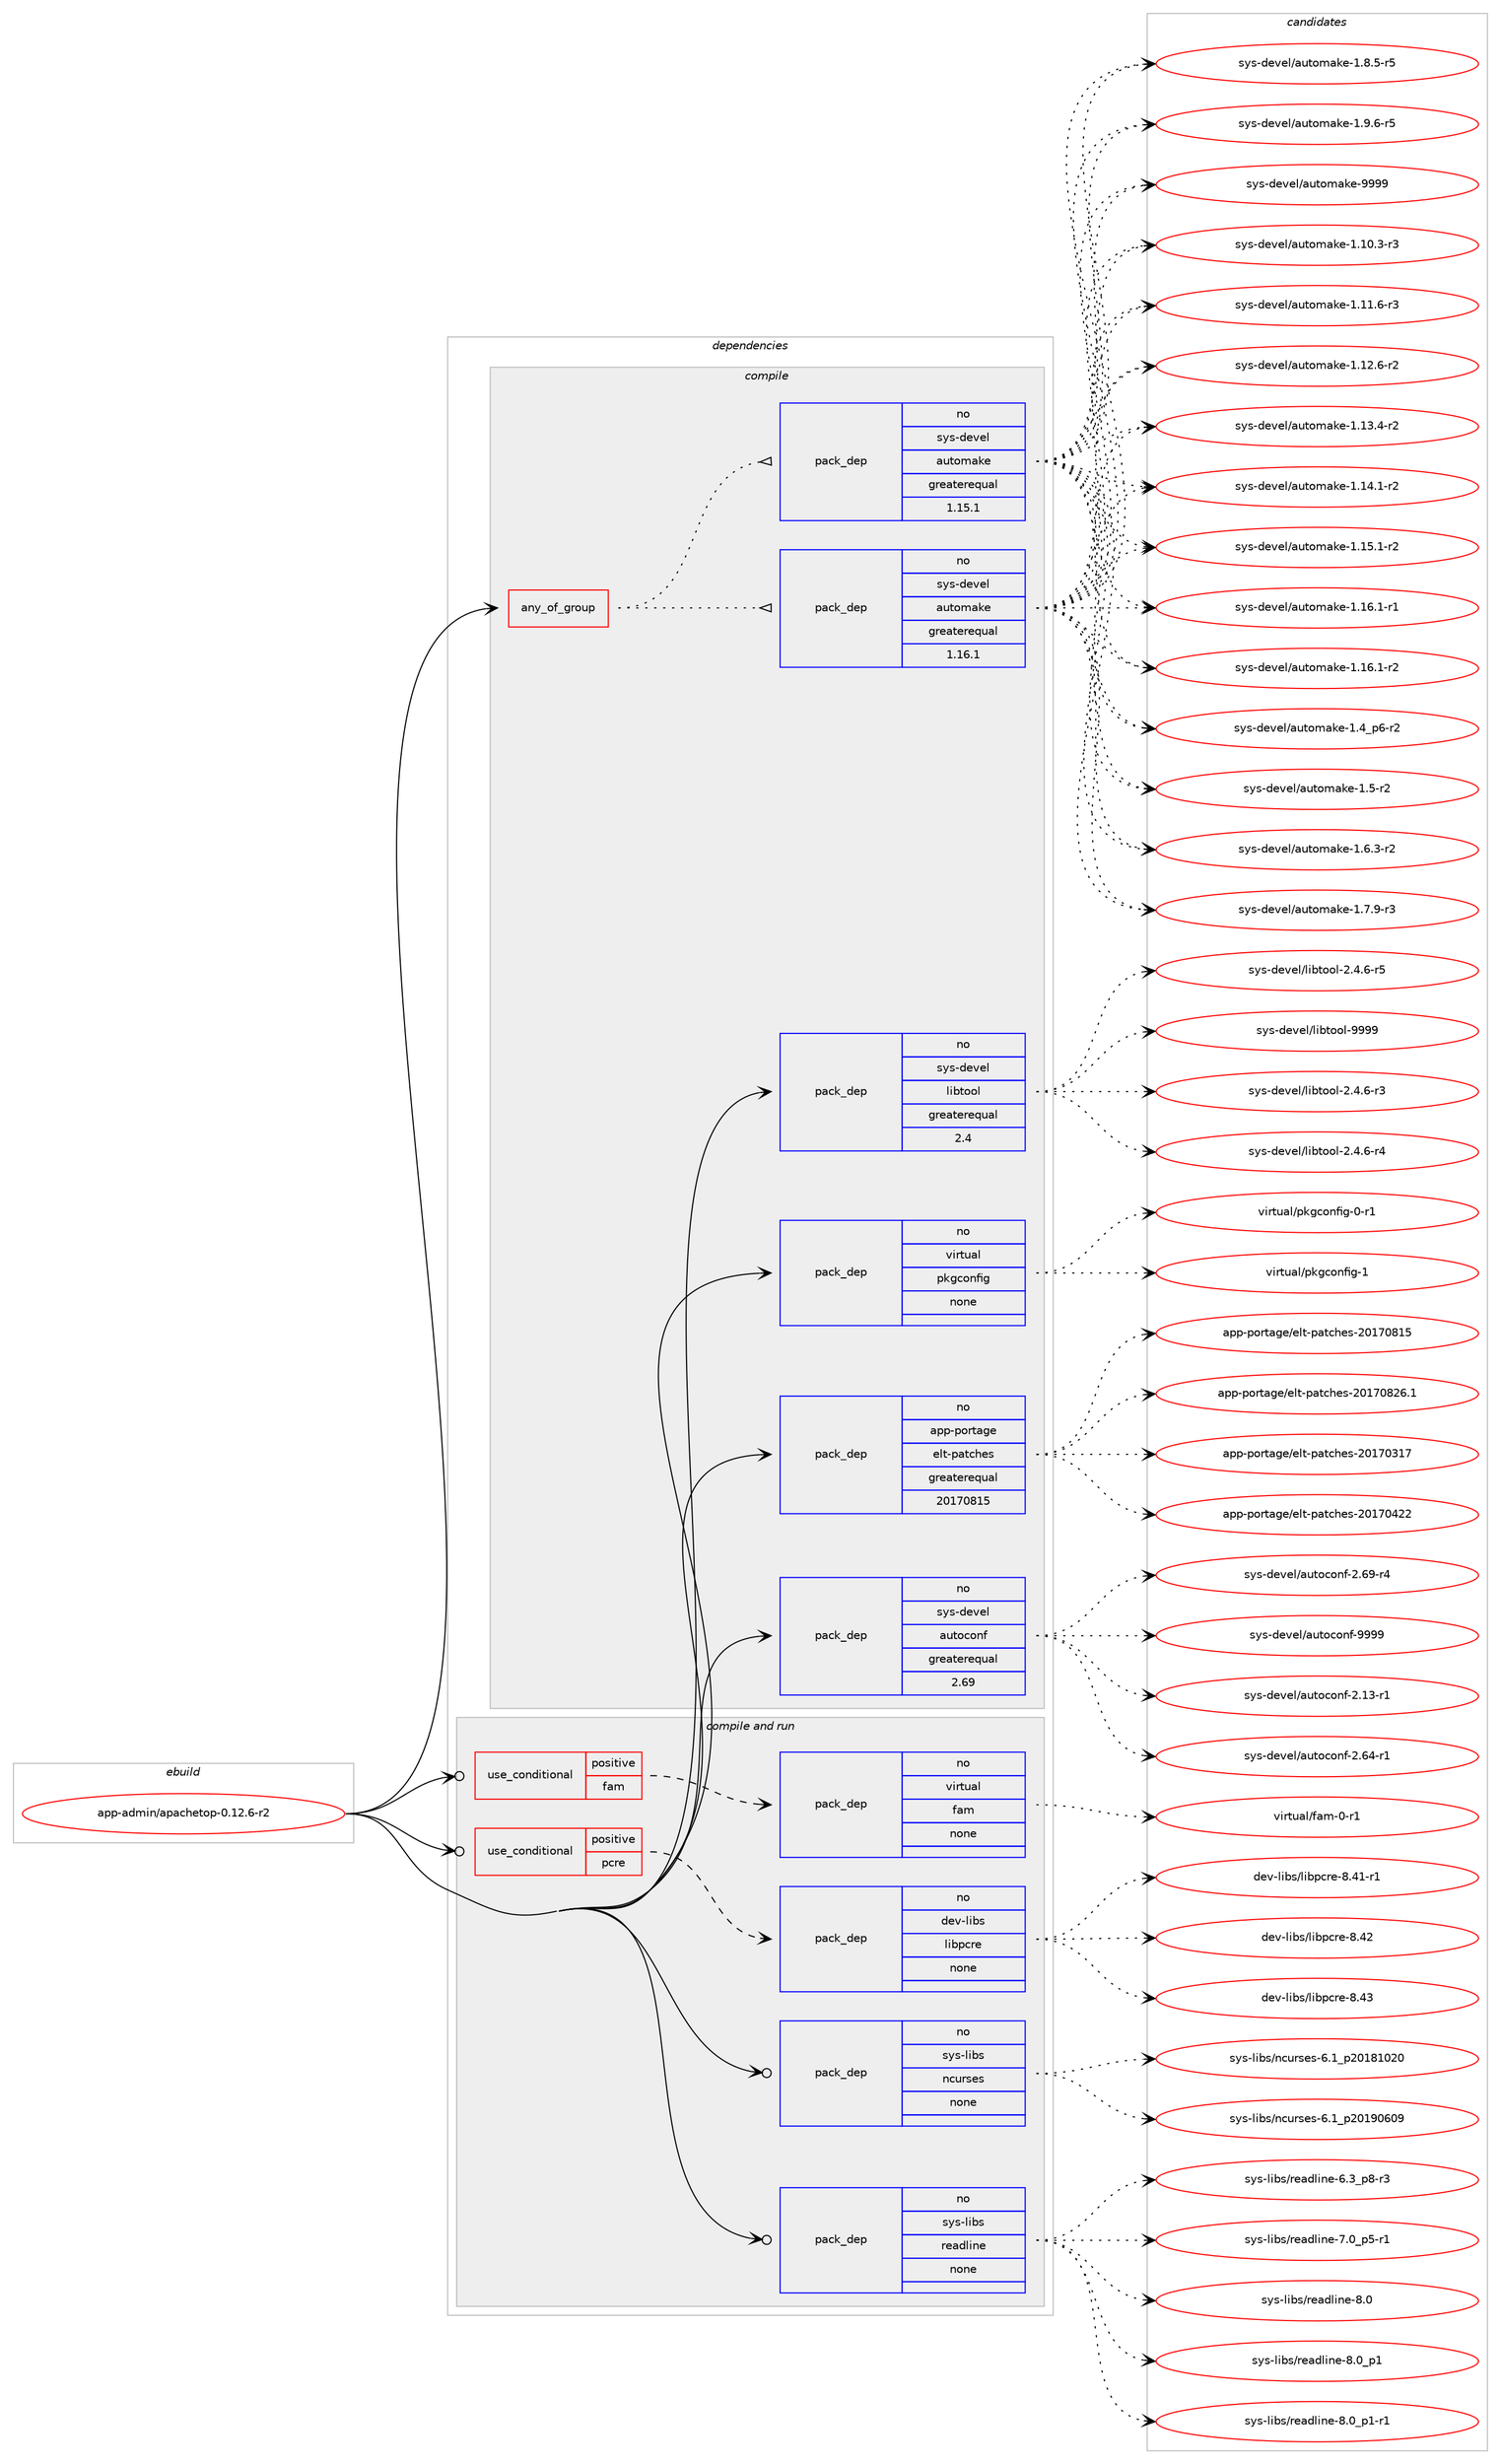 digraph prolog {

# *************
# Graph options
# *************

newrank=true;
concentrate=true;
compound=true;
graph [rankdir=LR,fontname=Helvetica,fontsize=10,ranksep=1.5];#, ranksep=2.5, nodesep=0.2];
edge  [arrowhead=vee];
node  [fontname=Helvetica,fontsize=10];

# **********
# The ebuild
# **********

subgraph cluster_leftcol {
color=gray;
rank=same;
label=<<i>ebuild</i>>;
id [label="app-admin/apachetop-0.12.6-r2", color=red, width=4, href="../app-admin/apachetop-0.12.6-r2.svg"];
}

# ****************
# The dependencies
# ****************

subgraph cluster_midcol {
color=gray;
label=<<i>dependencies</i>>;
subgraph cluster_compile {
fillcolor="#eeeeee";
style=filled;
label=<<i>compile</i>>;
subgraph any8160 {
dependency465525 [label=<<TABLE BORDER="0" CELLBORDER="1" CELLSPACING="0" CELLPADDING="4"><TR><TD CELLPADDING="10">any_of_group</TD></TR></TABLE>>, shape=none, color=red];subgraph pack346365 {
dependency465526 [label=<<TABLE BORDER="0" CELLBORDER="1" CELLSPACING="0" CELLPADDING="4" WIDTH="220"><TR><TD ROWSPAN="6" CELLPADDING="30">pack_dep</TD></TR><TR><TD WIDTH="110">no</TD></TR><TR><TD>sys-devel</TD></TR><TR><TD>automake</TD></TR><TR><TD>greaterequal</TD></TR><TR><TD>1.16.1</TD></TR></TABLE>>, shape=none, color=blue];
}
dependency465525:e -> dependency465526:w [weight=20,style="dotted",arrowhead="oinv"];
subgraph pack346366 {
dependency465527 [label=<<TABLE BORDER="0" CELLBORDER="1" CELLSPACING="0" CELLPADDING="4" WIDTH="220"><TR><TD ROWSPAN="6" CELLPADDING="30">pack_dep</TD></TR><TR><TD WIDTH="110">no</TD></TR><TR><TD>sys-devel</TD></TR><TR><TD>automake</TD></TR><TR><TD>greaterequal</TD></TR><TR><TD>1.15.1</TD></TR></TABLE>>, shape=none, color=blue];
}
dependency465525:e -> dependency465527:w [weight=20,style="dotted",arrowhead="oinv"];
}
id:e -> dependency465525:w [weight=20,style="solid",arrowhead="vee"];
subgraph pack346367 {
dependency465528 [label=<<TABLE BORDER="0" CELLBORDER="1" CELLSPACING="0" CELLPADDING="4" WIDTH="220"><TR><TD ROWSPAN="6" CELLPADDING="30">pack_dep</TD></TR><TR><TD WIDTH="110">no</TD></TR><TR><TD>app-portage</TD></TR><TR><TD>elt-patches</TD></TR><TR><TD>greaterequal</TD></TR><TR><TD>20170815</TD></TR></TABLE>>, shape=none, color=blue];
}
id:e -> dependency465528:w [weight=20,style="solid",arrowhead="vee"];
subgraph pack346368 {
dependency465529 [label=<<TABLE BORDER="0" CELLBORDER="1" CELLSPACING="0" CELLPADDING="4" WIDTH="220"><TR><TD ROWSPAN="6" CELLPADDING="30">pack_dep</TD></TR><TR><TD WIDTH="110">no</TD></TR><TR><TD>sys-devel</TD></TR><TR><TD>autoconf</TD></TR><TR><TD>greaterequal</TD></TR><TR><TD>2.69</TD></TR></TABLE>>, shape=none, color=blue];
}
id:e -> dependency465529:w [weight=20,style="solid",arrowhead="vee"];
subgraph pack346369 {
dependency465530 [label=<<TABLE BORDER="0" CELLBORDER="1" CELLSPACING="0" CELLPADDING="4" WIDTH="220"><TR><TD ROWSPAN="6" CELLPADDING="30">pack_dep</TD></TR><TR><TD WIDTH="110">no</TD></TR><TR><TD>sys-devel</TD></TR><TR><TD>libtool</TD></TR><TR><TD>greaterequal</TD></TR><TR><TD>2.4</TD></TR></TABLE>>, shape=none, color=blue];
}
id:e -> dependency465530:w [weight=20,style="solid",arrowhead="vee"];
subgraph pack346370 {
dependency465531 [label=<<TABLE BORDER="0" CELLBORDER="1" CELLSPACING="0" CELLPADDING="4" WIDTH="220"><TR><TD ROWSPAN="6" CELLPADDING="30">pack_dep</TD></TR><TR><TD WIDTH="110">no</TD></TR><TR><TD>virtual</TD></TR><TR><TD>pkgconfig</TD></TR><TR><TD>none</TD></TR><TR><TD></TD></TR></TABLE>>, shape=none, color=blue];
}
id:e -> dependency465531:w [weight=20,style="solid",arrowhead="vee"];
}
subgraph cluster_compileandrun {
fillcolor="#eeeeee";
style=filled;
label=<<i>compile and run</i>>;
subgraph cond110702 {
dependency465532 [label=<<TABLE BORDER="0" CELLBORDER="1" CELLSPACING="0" CELLPADDING="4"><TR><TD ROWSPAN="3" CELLPADDING="10">use_conditional</TD></TR><TR><TD>positive</TD></TR><TR><TD>fam</TD></TR></TABLE>>, shape=none, color=red];
subgraph pack346371 {
dependency465533 [label=<<TABLE BORDER="0" CELLBORDER="1" CELLSPACING="0" CELLPADDING="4" WIDTH="220"><TR><TD ROWSPAN="6" CELLPADDING="30">pack_dep</TD></TR><TR><TD WIDTH="110">no</TD></TR><TR><TD>virtual</TD></TR><TR><TD>fam</TD></TR><TR><TD>none</TD></TR><TR><TD></TD></TR></TABLE>>, shape=none, color=blue];
}
dependency465532:e -> dependency465533:w [weight=20,style="dashed",arrowhead="vee"];
}
id:e -> dependency465532:w [weight=20,style="solid",arrowhead="odotvee"];
subgraph cond110703 {
dependency465534 [label=<<TABLE BORDER="0" CELLBORDER="1" CELLSPACING="0" CELLPADDING="4"><TR><TD ROWSPAN="3" CELLPADDING="10">use_conditional</TD></TR><TR><TD>positive</TD></TR><TR><TD>pcre</TD></TR></TABLE>>, shape=none, color=red];
subgraph pack346372 {
dependency465535 [label=<<TABLE BORDER="0" CELLBORDER="1" CELLSPACING="0" CELLPADDING="4" WIDTH="220"><TR><TD ROWSPAN="6" CELLPADDING="30">pack_dep</TD></TR><TR><TD WIDTH="110">no</TD></TR><TR><TD>dev-libs</TD></TR><TR><TD>libpcre</TD></TR><TR><TD>none</TD></TR><TR><TD></TD></TR></TABLE>>, shape=none, color=blue];
}
dependency465534:e -> dependency465535:w [weight=20,style="dashed",arrowhead="vee"];
}
id:e -> dependency465534:w [weight=20,style="solid",arrowhead="odotvee"];
subgraph pack346373 {
dependency465536 [label=<<TABLE BORDER="0" CELLBORDER="1" CELLSPACING="0" CELLPADDING="4" WIDTH="220"><TR><TD ROWSPAN="6" CELLPADDING="30">pack_dep</TD></TR><TR><TD WIDTH="110">no</TD></TR><TR><TD>sys-libs</TD></TR><TR><TD>ncurses</TD></TR><TR><TD>none</TD></TR><TR><TD></TD></TR></TABLE>>, shape=none, color=blue];
}
id:e -> dependency465536:w [weight=20,style="solid",arrowhead="odotvee"];
subgraph pack346374 {
dependency465537 [label=<<TABLE BORDER="0" CELLBORDER="1" CELLSPACING="0" CELLPADDING="4" WIDTH="220"><TR><TD ROWSPAN="6" CELLPADDING="30">pack_dep</TD></TR><TR><TD WIDTH="110">no</TD></TR><TR><TD>sys-libs</TD></TR><TR><TD>readline</TD></TR><TR><TD>none</TD></TR><TR><TD></TD></TR></TABLE>>, shape=none, color=blue];
}
id:e -> dependency465537:w [weight=20,style="solid",arrowhead="odotvee"];
}
subgraph cluster_run {
fillcolor="#eeeeee";
style=filled;
label=<<i>run</i>>;
}
}

# **************
# The candidates
# **************

subgraph cluster_choices {
rank=same;
color=gray;
label=<<i>candidates</i>>;

subgraph choice346365 {
color=black;
nodesep=1;
choice11512111545100101118101108479711711611110997107101454946494846514511451 [label="sys-devel/automake-1.10.3-r3", color=red, width=4,href="../sys-devel/automake-1.10.3-r3.svg"];
choice11512111545100101118101108479711711611110997107101454946494946544511451 [label="sys-devel/automake-1.11.6-r3", color=red, width=4,href="../sys-devel/automake-1.11.6-r3.svg"];
choice11512111545100101118101108479711711611110997107101454946495046544511450 [label="sys-devel/automake-1.12.6-r2", color=red, width=4,href="../sys-devel/automake-1.12.6-r2.svg"];
choice11512111545100101118101108479711711611110997107101454946495146524511450 [label="sys-devel/automake-1.13.4-r2", color=red, width=4,href="../sys-devel/automake-1.13.4-r2.svg"];
choice11512111545100101118101108479711711611110997107101454946495246494511450 [label="sys-devel/automake-1.14.1-r2", color=red, width=4,href="../sys-devel/automake-1.14.1-r2.svg"];
choice11512111545100101118101108479711711611110997107101454946495346494511450 [label="sys-devel/automake-1.15.1-r2", color=red, width=4,href="../sys-devel/automake-1.15.1-r2.svg"];
choice11512111545100101118101108479711711611110997107101454946495446494511449 [label="sys-devel/automake-1.16.1-r1", color=red, width=4,href="../sys-devel/automake-1.16.1-r1.svg"];
choice11512111545100101118101108479711711611110997107101454946495446494511450 [label="sys-devel/automake-1.16.1-r2", color=red, width=4,href="../sys-devel/automake-1.16.1-r2.svg"];
choice115121115451001011181011084797117116111109971071014549465295112544511450 [label="sys-devel/automake-1.4_p6-r2", color=red, width=4,href="../sys-devel/automake-1.4_p6-r2.svg"];
choice11512111545100101118101108479711711611110997107101454946534511450 [label="sys-devel/automake-1.5-r2", color=red, width=4,href="../sys-devel/automake-1.5-r2.svg"];
choice115121115451001011181011084797117116111109971071014549465446514511450 [label="sys-devel/automake-1.6.3-r2", color=red, width=4,href="../sys-devel/automake-1.6.3-r2.svg"];
choice115121115451001011181011084797117116111109971071014549465546574511451 [label="sys-devel/automake-1.7.9-r3", color=red, width=4,href="../sys-devel/automake-1.7.9-r3.svg"];
choice115121115451001011181011084797117116111109971071014549465646534511453 [label="sys-devel/automake-1.8.5-r5", color=red, width=4,href="../sys-devel/automake-1.8.5-r5.svg"];
choice115121115451001011181011084797117116111109971071014549465746544511453 [label="sys-devel/automake-1.9.6-r5", color=red, width=4,href="../sys-devel/automake-1.9.6-r5.svg"];
choice115121115451001011181011084797117116111109971071014557575757 [label="sys-devel/automake-9999", color=red, width=4,href="../sys-devel/automake-9999.svg"];
dependency465526:e -> choice11512111545100101118101108479711711611110997107101454946494846514511451:w [style=dotted,weight="100"];
dependency465526:e -> choice11512111545100101118101108479711711611110997107101454946494946544511451:w [style=dotted,weight="100"];
dependency465526:e -> choice11512111545100101118101108479711711611110997107101454946495046544511450:w [style=dotted,weight="100"];
dependency465526:e -> choice11512111545100101118101108479711711611110997107101454946495146524511450:w [style=dotted,weight="100"];
dependency465526:e -> choice11512111545100101118101108479711711611110997107101454946495246494511450:w [style=dotted,weight="100"];
dependency465526:e -> choice11512111545100101118101108479711711611110997107101454946495346494511450:w [style=dotted,weight="100"];
dependency465526:e -> choice11512111545100101118101108479711711611110997107101454946495446494511449:w [style=dotted,weight="100"];
dependency465526:e -> choice11512111545100101118101108479711711611110997107101454946495446494511450:w [style=dotted,weight="100"];
dependency465526:e -> choice115121115451001011181011084797117116111109971071014549465295112544511450:w [style=dotted,weight="100"];
dependency465526:e -> choice11512111545100101118101108479711711611110997107101454946534511450:w [style=dotted,weight="100"];
dependency465526:e -> choice115121115451001011181011084797117116111109971071014549465446514511450:w [style=dotted,weight="100"];
dependency465526:e -> choice115121115451001011181011084797117116111109971071014549465546574511451:w [style=dotted,weight="100"];
dependency465526:e -> choice115121115451001011181011084797117116111109971071014549465646534511453:w [style=dotted,weight="100"];
dependency465526:e -> choice115121115451001011181011084797117116111109971071014549465746544511453:w [style=dotted,weight="100"];
dependency465526:e -> choice115121115451001011181011084797117116111109971071014557575757:w [style=dotted,weight="100"];
}
subgraph choice346366 {
color=black;
nodesep=1;
choice11512111545100101118101108479711711611110997107101454946494846514511451 [label="sys-devel/automake-1.10.3-r3", color=red, width=4,href="../sys-devel/automake-1.10.3-r3.svg"];
choice11512111545100101118101108479711711611110997107101454946494946544511451 [label="sys-devel/automake-1.11.6-r3", color=red, width=4,href="../sys-devel/automake-1.11.6-r3.svg"];
choice11512111545100101118101108479711711611110997107101454946495046544511450 [label="sys-devel/automake-1.12.6-r2", color=red, width=4,href="../sys-devel/automake-1.12.6-r2.svg"];
choice11512111545100101118101108479711711611110997107101454946495146524511450 [label="sys-devel/automake-1.13.4-r2", color=red, width=4,href="../sys-devel/automake-1.13.4-r2.svg"];
choice11512111545100101118101108479711711611110997107101454946495246494511450 [label="sys-devel/automake-1.14.1-r2", color=red, width=4,href="../sys-devel/automake-1.14.1-r2.svg"];
choice11512111545100101118101108479711711611110997107101454946495346494511450 [label="sys-devel/automake-1.15.1-r2", color=red, width=4,href="../sys-devel/automake-1.15.1-r2.svg"];
choice11512111545100101118101108479711711611110997107101454946495446494511449 [label="sys-devel/automake-1.16.1-r1", color=red, width=4,href="../sys-devel/automake-1.16.1-r1.svg"];
choice11512111545100101118101108479711711611110997107101454946495446494511450 [label="sys-devel/automake-1.16.1-r2", color=red, width=4,href="../sys-devel/automake-1.16.1-r2.svg"];
choice115121115451001011181011084797117116111109971071014549465295112544511450 [label="sys-devel/automake-1.4_p6-r2", color=red, width=4,href="../sys-devel/automake-1.4_p6-r2.svg"];
choice11512111545100101118101108479711711611110997107101454946534511450 [label="sys-devel/automake-1.5-r2", color=red, width=4,href="../sys-devel/automake-1.5-r2.svg"];
choice115121115451001011181011084797117116111109971071014549465446514511450 [label="sys-devel/automake-1.6.3-r2", color=red, width=4,href="../sys-devel/automake-1.6.3-r2.svg"];
choice115121115451001011181011084797117116111109971071014549465546574511451 [label="sys-devel/automake-1.7.9-r3", color=red, width=4,href="../sys-devel/automake-1.7.9-r3.svg"];
choice115121115451001011181011084797117116111109971071014549465646534511453 [label="sys-devel/automake-1.8.5-r5", color=red, width=4,href="../sys-devel/automake-1.8.5-r5.svg"];
choice115121115451001011181011084797117116111109971071014549465746544511453 [label="sys-devel/automake-1.9.6-r5", color=red, width=4,href="../sys-devel/automake-1.9.6-r5.svg"];
choice115121115451001011181011084797117116111109971071014557575757 [label="sys-devel/automake-9999", color=red, width=4,href="../sys-devel/automake-9999.svg"];
dependency465527:e -> choice11512111545100101118101108479711711611110997107101454946494846514511451:w [style=dotted,weight="100"];
dependency465527:e -> choice11512111545100101118101108479711711611110997107101454946494946544511451:w [style=dotted,weight="100"];
dependency465527:e -> choice11512111545100101118101108479711711611110997107101454946495046544511450:w [style=dotted,weight="100"];
dependency465527:e -> choice11512111545100101118101108479711711611110997107101454946495146524511450:w [style=dotted,weight="100"];
dependency465527:e -> choice11512111545100101118101108479711711611110997107101454946495246494511450:w [style=dotted,weight="100"];
dependency465527:e -> choice11512111545100101118101108479711711611110997107101454946495346494511450:w [style=dotted,weight="100"];
dependency465527:e -> choice11512111545100101118101108479711711611110997107101454946495446494511449:w [style=dotted,weight="100"];
dependency465527:e -> choice11512111545100101118101108479711711611110997107101454946495446494511450:w [style=dotted,weight="100"];
dependency465527:e -> choice115121115451001011181011084797117116111109971071014549465295112544511450:w [style=dotted,weight="100"];
dependency465527:e -> choice11512111545100101118101108479711711611110997107101454946534511450:w [style=dotted,weight="100"];
dependency465527:e -> choice115121115451001011181011084797117116111109971071014549465446514511450:w [style=dotted,weight="100"];
dependency465527:e -> choice115121115451001011181011084797117116111109971071014549465546574511451:w [style=dotted,weight="100"];
dependency465527:e -> choice115121115451001011181011084797117116111109971071014549465646534511453:w [style=dotted,weight="100"];
dependency465527:e -> choice115121115451001011181011084797117116111109971071014549465746544511453:w [style=dotted,weight="100"];
dependency465527:e -> choice115121115451001011181011084797117116111109971071014557575757:w [style=dotted,weight="100"];
}
subgraph choice346367 {
color=black;
nodesep=1;
choice97112112451121111141169710310147101108116451129711699104101115455048495548514955 [label="app-portage/elt-patches-20170317", color=red, width=4,href="../app-portage/elt-patches-20170317.svg"];
choice97112112451121111141169710310147101108116451129711699104101115455048495548525050 [label="app-portage/elt-patches-20170422", color=red, width=4,href="../app-portage/elt-patches-20170422.svg"];
choice97112112451121111141169710310147101108116451129711699104101115455048495548564953 [label="app-portage/elt-patches-20170815", color=red, width=4,href="../app-portage/elt-patches-20170815.svg"];
choice971121124511211111411697103101471011081164511297116991041011154550484955485650544649 [label="app-portage/elt-patches-20170826.1", color=red, width=4,href="../app-portage/elt-patches-20170826.1.svg"];
dependency465528:e -> choice97112112451121111141169710310147101108116451129711699104101115455048495548514955:w [style=dotted,weight="100"];
dependency465528:e -> choice97112112451121111141169710310147101108116451129711699104101115455048495548525050:w [style=dotted,weight="100"];
dependency465528:e -> choice97112112451121111141169710310147101108116451129711699104101115455048495548564953:w [style=dotted,weight="100"];
dependency465528:e -> choice971121124511211111411697103101471011081164511297116991041011154550484955485650544649:w [style=dotted,weight="100"];
}
subgraph choice346368 {
color=black;
nodesep=1;
choice1151211154510010111810110847971171161119911111010245504649514511449 [label="sys-devel/autoconf-2.13-r1", color=red, width=4,href="../sys-devel/autoconf-2.13-r1.svg"];
choice1151211154510010111810110847971171161119911111010245504654524511449 [label="sys-devel/autoconf-2.64-r1", color=red, width=4,href="../sys-devel/autoconf-2.64-r1.svg"];
choice1151211154510010111810110847971171161119911111010245504654574511452 [label="sys-devel/autoconf-2.69-r4", color=red, width=4,href="../sys-devel/autoconf-2.69-r4.svg"];
choice115121115451001011181011084797117116111991111101024557575757 [label="sys-devel/autoconf-9999", color=red, width=4,href="../sys-devel/autoconf-9999.svg"];
dependency465529:e -> choice1151211154510010111810110847971171161119911111010245504649514511449:w [style=dotted,weight="100"];
dependency465529:e -> choice1151211154510010111810110847971171161119911111010245504654524511449:w [style=dotted,weight="100"];
dependency465529:e -> choice1151211154510010111810110847971171161119911111010245504654574511452:w [style=dotted,weight="100"];
dependency465529:e -> choice115121115451001011181011084797117116111991111101024557575757:w [style=dotted,weight="100"];
}
subgraph choice346369 {
color=black;
nodesep=1;
choice1151211154510010111810110847108105981161111111084550465246544511451 [label="sys-devel/libtool-2.4.6-r3", color=red, width=4,href="../sys-devel/libtool-2.4.6-r3.svg"];
choice1151211154510010111810110847108105981161111111084550465246544511452 [label="sys-devel/libtool-2.4.6-r4", color=red, width=4,href="../sys-devel/libtool-2.4.6-r4.svg"];
choice1151211154510010111810110847108105981161111111084550465246544511453 [label="sys-devel/libtool-2.4.6-r5", color=red, width=4,href="../sys-devel/libtool-2.4.6-r5.svg"];
choice1151211154510010111810110847108105981161111111084557575757 [label="sys-devel/libtool-9999", color=red, width=4,href="../sys-devel/libtool-9999.svg"];
dependency465530:e -> choice1151211154510010111810110847108105981161111111084550465246544511451:w [style=dotted,weight="100"];
dependency465530:e -> choice1151211154510010111810110847108105981161111111084550465246544511452:w [style=dotted,weight="100"];
dependency465530:e -> choice1151211154510010111810110847108105981161111111084550465246544511453:w [style=dotted,weight="100"];
dependency465530:e -> choice1151211154510010111810110847108105981161111111084557575757:w [style=dotted,weight="100"];
}
subgraph choice346370 {
color=black;
nodesep=1;
choice11810511411611797108471121071039911111010210510345484511449 [label="virtual/pkgconfig-0-r1", color=red, width=4,href="../virtual/pkgconfig-0-r1.svg"];
choice1181051141161179710847112107103991111101021051034549 [label="virtual/pkgconfig-1", color=red, width=4,href="../virtual/pkgconfig-1.svg"];
dependency465531:e -> choice11810511411611797108471121071039911111010210510345484511449:w [style=dotted,weight="100"];
dependency465531:e -> choice1181051141161179710847112107103991111101021051034549:w [style=dotted,weight="100"];
}
subgraph choice346371 {
color=black;
nodesep=1;
choice11810511411611797108471029710945484511449 [label="virtual/fam-0-r1", color=red, width=4,href="../virtual/fam-0-r1.svg"];
dependency465533:e -> choice11810511411611797108471029710945484511449:w [style=dotted,weight="100"];
}
subgraph choice346372 {
color=black;
nodesep=1;
choice100101118451081059811547108105981129911410145564652494511449 [label="dev-libs/libpcre-8.41-r1", color=red, width=4,href="../dev-libs/libpcre-8.41-r1.svg"];
choice10010111845108105981154710810598112991141014556465250 [label="dev-libs/libpcre-8.42", color=red, width=4,href="../dev-libs/libpcre-8.42.svg"];
choice10010111845108105981154710810598112991141014556465251 [label="dev-libs/libpcre-8.43", color=red, width=4,href="../dev-libs/libpcre-8.43.svg"];
dependency465535:e -> choice100101118451081059811547108105981129911410145564652494511449:w [style=dotted,weight="100"];
dependency465535:e -> choice10010111845108105981154710810598112991141014556465250:w [style=dotted,weight="100"];
dependency465535:e -> choice10010111845108105981154710810598112991141014556465251:w [style=dotted,weight="100"];
}
subgraph choice346373 {
color=black;
nodesep=1;
choice1151211154510810598115471109911711411510111545544649951125048495649485048 [label="sys-libs/ncurses-6.1_p20181020", color=red, width=4,href="../sys-libs/ncurses-6.1_p20181020.svg"];
choice1151211154510810598115471109911711411510111545544649951125048495748544857 [label="sys-libs/ncurses-6.1_p20190609", color=red, width=4,href="../sys-libs/ncurses-6.1_p20190609.svg"];
dependency465536:e -> choice1151211154510810598115471109911711411510111545544649951125048495649485048:w [style=dotted,weight="100"];
dependency465536:e -> choice1151211154510810598115471109911711411510111545544649951125048495748544857:w [style=dotted,weight="100"];
}
subgraph choice346374 {
color=black;
nodesep=1;
choice115121115451081059811547114101971001081051101014554465195112564511451 [label="sys-libs/readline-6.3_p8-r3", color=red, width=4,href="../sys-libs/readline-6.3_p8-r3.svg"];
choice115121115451081059811547114101971001081051101014555464895112534511449 [label="sys-libs/readline-7.0_p5-r1", color=red, width=4,href="../sys-libs/readline-7.0_p5-r1.svg"];
choice1151211154510810598115471141019710010810511010145564648 [label="sys-libs/readline-8.0", color=red, width=4,href="../sys-libs/readline-8.0.svg"];
choice11512111545108105981154711410197100108105110101455646489511249 [label="sys-libs/readline-8.0_p1", color=red, width=4,href="../sys-libs/readline-8.0_p1.svg"];
choice115121115451081059811547114101971001081051101014556464895112494511449 [label="sys-libs/readline-8.0_p1-r1", color=red, width=4,href="../sys-libs/readline-8.0_p1-r1.svg"];
dependency465537:e -> choice115121115451081059811547114101971001081051101014554465195112564511451:w [style=dotted,weight="100"];
dependency465537:e -> choice115121115451081059811547114101971001081051101014555464895112534511449:w [style=dotted,weight="100"];
dependency465537:e -> choice1151211154510810598115471141019710010810511010145564648:w [style=dotted,weight="100"];
dependency465537:e -> choice11512111545108105981154711410197100108105110101455646489511249:w [style=dotted,weight="100"];
dependency465537:e -> choice115121115451081059811547114101971001081051101014556464895112494511449:w [style=dotted,weight="100"];
}
}

}
